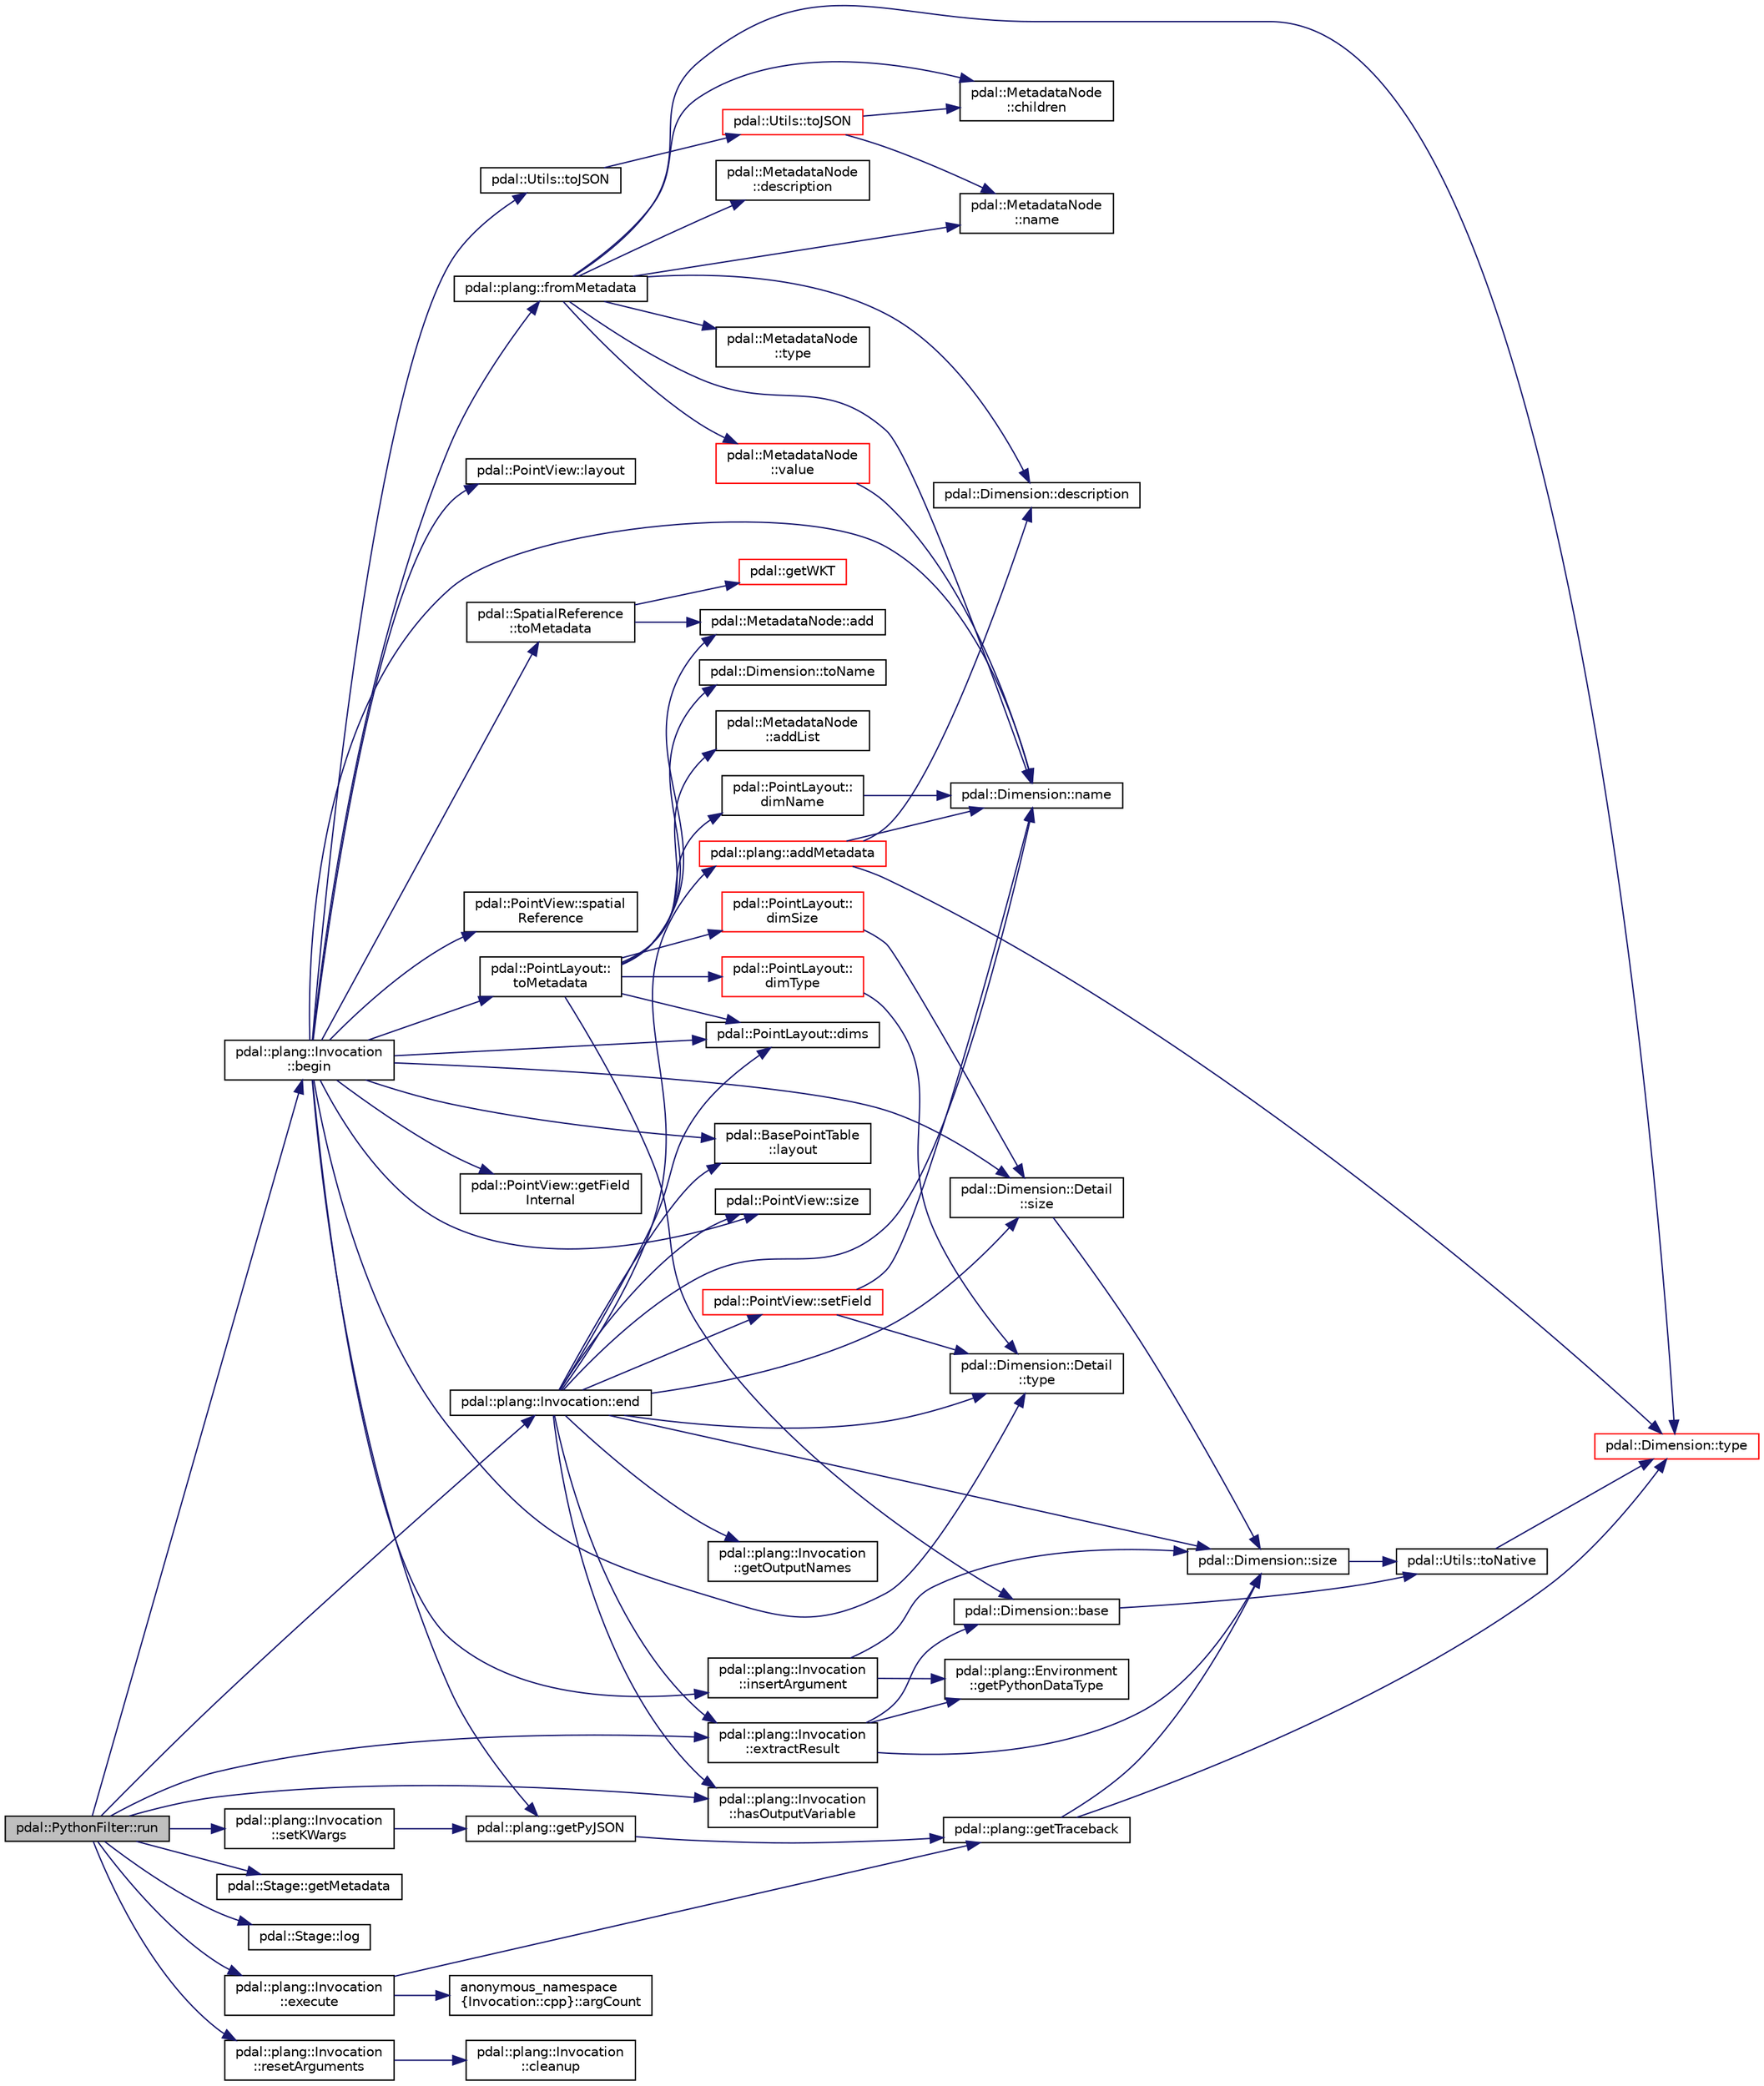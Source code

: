 digraph "pdal::PythonFilter::run"
{
  edge [fontname="Helvetica",fontsize="10",labelfontname="Helvetica",labelfontsize="10"];
  node [fontname="Helvetica",fontsize="10",shape=record];
  rankdir="LR";
  Node1 [label="pdal::PythonFilter::run",height=0.2,width=0.4,color="black", fillcolor="grey75", style="filled", fontcolor="black"];
  Node1 -> Node2 [color="midnightblue",fontsize="10",style="solid",fontname="Helvetica"];
  Node2 [label="pdal::plang::Invocation\l::begin",height=0.2,width=0.4,color="black", fillcolor="white", style="filled",URL="$classpdal_1_1plang_1_1Invocation.html#adfe14b064df9a0d4dcf2d1da8a7cb1d8"];
  Node2 -> Node3 [color="midnightblue",fontsize="10",style="solid",fontname="Helvetica"];
  Node3 [label="pdal::BasePointTable\l::layout",height=0.2,width=0.4,color="black", fillcolor="white", style="filled",URL="$classpdal_1_1BasePointTable.html#a7e3a12a1f29e6cd10d8669ed3d07eb94"];
  Node2 -> Node4 [color="midnightblue",fontsize="10",style="solid",fontname="Helvetica"];
  Node4 [label="pdal::PointLayout::dims",height=0.2,width=0.4,color="black", fillcolor="white", style="filled",URL="$classpdal_1_1PointLayout.html#afd6b92bf6e8fc83993db132b1ed980e2"];
  Node2 -> Node5 [color="midnightblue",fontsize="10",style="solid",fontname="Helvetica"];
  Node5 [label="pdal::Dimension::Detail\l::size",height=0.2,width=0.4,color="black", fillcolor="white", style="filled",URL="$classpdal_1_1Dimension_1_1Detail.html#a320806a1cc878b5fdb10e178f27a4c61"];
  Node5 -> Node6 [color="midnightblue",fontsize="10",style="solid",fontname="Helvetica"];
  Node6 [label="pdal::Dimension::size",height=0.2,width=0.4,color="black", fillcolor="white", style="filled",URL="$namespacepdal_1_1Dimension.html#acf81dae9d5946f3a941f9df154b2329b"];
  Node6 -> Node7 [color="midnightblue",fontsize="10",style="solid",fontname="Helvetica"];
  Node7 [label="pdal::Utils::toNative",height=0.2,width=0.4,color="black", fillcolor="white", style="filled",URL="$namespacepdal_1_1Utils.html#a59253304d0f929e3a3ea00f09636002f"];
  Node7 -> Node8 [color="midnightblue",fontsize="10",style="solid",fontname="Helvetica"];
  Node8 [label="pdal::Dimension::type",height=0.2,width=0.4,color="red", fillcolor="white", style="filled",URL="$namespacepdal_1_1Dimension.html#a880d689fed54aa3ded6f88c9e058c5d2"];
  Node2 -> Node9 [color="midnightblue",fontsize="10",style="solid",fontname="Helvetica"];
  Node9 [label="pdal::PointView::size",height=0.2,width=0.4,color="black", fillcolor="white", style="filled",URL="$classpdal_1_1PointView.html#a4c2fba9b5d7a61f19a558bb08405555d"];
  Node2 -> Node10 [color="midnightblue",fontsize="10",style="solid",fontname="Helvetica"];
  Node10 [label="pdal::PointView::getField\lInternal",height=0.2,width=0.4,color="black", fillcolor="white", style="filled",URL="$classpdal_1_1PointView.html#a299645c5e6794be70be949d2fbc1231d"];
  Node2 -> Node11 [color="midnightblue",fontsize="10",style="solid",fontname="Helvetica"];
  Node11 [label="pdal::Dimension::name",height=0.2,width=0.4,color="black", fillcolor="white", style="filled",URL="$namespacepdal_1_1Dimension.html#af3176b0b7e6b4be000317846cf7c2718"];
  Node2 -> Node12 [color="midnightblue",fontsize="10",style="solid",fontname="Helvetica"];
  Node12 [label="pdal::plang::Invocation\l::insertArgument",height=0.2,width=0.4,color="black", fillcolor="white", style="filled",URL="$classpdal_1_1plang_1_1Invocation.html#a8b20c96b4515e7b3bef605f897c70fc4"];
  Node12 -> Node6 [color="midnightblue",fontsize="10",style="solid",fontname="Helvetica"];
  Node12 -> Node13 [color="midnightblue",fontsize="10",style="solid",fontname="Helvetica"];
  Node13 [label="pdal::plang::Environment\l::getPythonDataType",height=0.2,width=0.4,color="black", fillcolor="white", style="filled",URL="$classpdal_1_1plang_1_1Environment.html#a32a02809f969d23cb8ac6238ec7894e4"];
  Node2 -> Node14 [color="midnightblue",fontsize="10",style="solid",fontname="Helvetica"];
  Node14 [label="pdal::Dimension::Detail\l::type",height=0.2,width=0.4,color="black", fillcolor="white", style="filled",URL="$classpdal_1_1Dimension_1_1Detail.html#adf5961976b7fce3d90a0dddd50519a7c"];
  Node2 -> Node15 [color="midnightblue",fontsize="10",style="solid",fontname="Helvetica"];
  Node15 [label="pdal::plang::fromMetadata",height=0.2,width=0.4,color="black", fillcolor="white", style="filled",URL="$namespacepdal_1_1plang.html#aadb0654c8e74d07ceb868c94f430f94a"];
  Node15 -> Node11 [color="midnightblue",fontsize="10",style="solid",fontname="Helvetica"];
  Node15 -> Node16 [color="midnightblue",fontsize="10",style="solid",fontname="Helvetica"];
  Node16 [label="pdal::MetadataNode\l::name",height=0.2,width=0.4,color="black", fillcolor="white", style="filled",URL="$classpdal_1_1MetadataNode.html#a645aadd856fb1a4ae4a12247fda3e618"];
  Node15 -> Node17 [color="midnightblue",fontsize="10",style="solid",fontname="Helvetica"];
  Node17 [label="pdal::MetadataNode\l::value",height=0.2,width=0.4,color="red", fillcolor="white", style="filled",URL="$classpdal_1_1MetadataNode.html#ab5c86ccff7ced090522b31cdc6c772b6"];
  Node17 -> Node11 [color="midnightblue",fontsize="10",style="solid",fontname="Helvetica"];
  Node15 -> Node8 [color="midnightblue",fontsize="10",style="solid",fontname="Helvetica"];
  Node15 -> Node18 [color="midnightblue",fontsize="10",style="solid",fontname="Helvetica"];
  Node18 [label="pdal::MetadataNode\l::type",height=0.2,width=0.4,color="black", fillcolor="white", style="filled",URL="$classpdal_1_1MetadataNode.html#aaf33c8e550cee85b7182a7dbcc4ec80a"];
  Node15 -> Node19 [color="midnightblue",fontsize="10",style="solid",fontname="Helvetica"];
  Node19 [label="pdal::Dimension::description",height=0.2,width=0.4,color="black", fillcolor="white", style="filled",URL="$namespacepdal_1_1Dimension.html#a4041a0eeee0ca503caad91db24affa0e"];
  Node15 -> Node20 [color="midnightblue",fontsize="10",style="solid",fontname="Helvetica"];
  Node20 [label="pdal::MetadataNode\l::description",height=0.2,width=0.4,color="black", fillcolor="white", style="filled",URL="$classpdal_1_1MetadataNode.html#a5cfb242074029cb3a3439020226ebd79"];
  Node15 -> Node21 [color="midnightblue",fontsize="10",style="solid",fontname="Helvetica"];
  Node21 [label="pdal::MetadataNode\l::children",height=0.2,width=0.4,color="black", fillcolor="white", style="filled",URL="$classpdal_1_1MetadataNode.html#ab86b0ccbf27f9eee29cbb5252e9431b7"];
  Node2 -> Node22 [color="midnightblue",fontsize="10",style="solid",fontname="Helvetica"];
  Node22 [label="pdal::PointView::layout",height=0.2,width=0.4,color="black", fillcolor="white", style="filled",URL="$classpdal_1_1PointView.html#a6ca889798235df9aa71467bb782add3c"];
  Node2 -> Node23 [color="midnightblue",fontsize="10",style="solid",fontname="Helvetica"];
  Node23 [label="pdal::PointLayout::\ltoMetadata",height=0.2,width=0.4,color="black", fillcolor="white", style="filled",URL="$classpdal_1_1PointLayout.html#a677fc6bf9b31cdbb8d64f57d7e796140"];
  Node23 -> Node24 [color="midnightblue",fontsize="10",style="solid",fontname="Helvetica"];
  Node24 [label="pdal::MetadataNode::add",height=0.2,width=0.4,color="black", fillcolor="white", style="filled",URL="$classpdal_1_1MetadataNode.html#af2c1c5d91f6ab47a804aa8a0a1b043c2"];
  Node23 -> Node25 [color="midnightblue",fontsize="10",style="solid",fontname="Helvetica"];
  Node25 [label="pdal::MetadataNode\l::addList",height=0.2,width=0.4,color="black", fillcolor="white", style="filled",URL="$classpdal_1_1MetadataNode.html#af9242fea26778fb33e939d38f0dd0dd4"];
  Node23 -> Node26 [color="midnightblue",fontsize="10",style="solid",fontname="Helvetica"];
  Node26 [label="pdal::Dimension::base",height=0.2,width=0.4,color="black", fillcolor="white", style="filled",URL="$namespacepdal_1_1Dimension.html#ab9491687b8700d1db27e0aba1fcd7143"];
  Node26 -> Node7 [color="midnightblue",fontsize="10",style="solid",fontname="Helvetica"];
  Node23 -> Node27 [color="midnightblue",fontsize="10",style="solid",fontname="Helvetica"];
  Node27 [label="pdal::PointLayout::\ldimName",height=0.2,width=0.4,color="black", fillcolor="white", style="filled",URL="$classpdal_1_1PointLayout.html#aa3902ee8869ff33139401a6900ae088c"];
  Node27 -> Node11 [color="midnightblue",fontsize="10",style="solid",fontname="Helvetica"];
  Node23 -> Node4 [color="midnightblue",fontsize="10",style="solid",fontname="Helvetica"];
  Node23 -> Node28 [color="midnightblue",fontsize="10",style="solid",fontname="Helvetica"];
  Node28 [label="pdal::PointLayout::\ldimSize",height=0.2,width=0.4,color="red", fillcolor="white", style="filled",URL="$classpdal_1_1PointLayout.html#ac2fa83b59ea49e234822cd432e71455d"];
  Node28 -> Node5 [color="midnightblue",fontsize="10",style="solid",fontname="Helvetica"];
  Node23 -> Node29 [color="midnightblue",fontsize="10",style="solid",fontname="Helvetica"];
  Node29 [label="pdal::PointLayout::\ldimType",height=0.2,width=0.4,color="red", fillcolor="white", style="filled",URL="$classpdal_1_1PointLayout.html#adaef1dfccc620aa7f7f2a57ea2c19d6d"];
  Node29 -> Node14 [color="midnightblue",fontsize="10",style="solid",fontname="Helvetica"];
  Node23 -> Node30 [color="midnightblue",fontsize="10",style="solid",fontname="Helvetica"];
  Node30 [label="pdal::Dimension::toName",height=0.2,width=0.4,color="black", fillcolor="white", style="filled",URL="$namespacepdal_1_1Dimension.html#ab617d7d6d8a56b6711d9e8aa645ba161"];
  Node2 -> Node31 [color="midnightblue",fontsize="10",style="solid",fontname="Helvetica"];
  Node31 [label="pdal::Utils::toJSON",height=0.2,width=0.4,color="black", fillcolor="white", style="filled",URL="$namespacepdal_1_1Utils.html#ae34d4c6244b0915b7ff635d74c5315cc"];
  Node31 -> Node32 [color="midnightblue",fontsize="10",style="solid",fontname="Helvetica"];
  Node32 [label="pdal::Utils::toJSON",height=0.2,width=0.4,color="red", fillcolor="white", style="filled",URL="$namespacepdal_1_1Utils.html#a90c7b124d5407ee4d7120e4c42b40b02"];
  Node32 -> Node16 [color="midnightblue",fontsize="10",style="solid",fontname="Helvetica"];
  Node32 -> Node21 [color="midnightblue",fontsize="10",style="solid",fontname="Helvetica"];
  Node2 -> Node33 [color="midnightblue",fontsize="10",style="solid",fontname="Helvetica"];
  Node33 [label="pdal::plang::getPyJSON",height=0.2,width=0.4,color="black", fillcolor="white", style="filled",URL="$namespacepdal_1_1plang.html#aa9deb278441c53f488f48a1c3a3615a1"];
  Node33 -> Node34 [color="midnightblue",fontsize="10",style="solid",fontname="Helvetica"];
  Node34 [label="pdal::plang::getTraceback",height=0.2,width=0.4,color="black", fillcolor="white", style="filled",URL="$namespacepdal_1_1plang.html#a6204cabd4bae7a037b9cc90fa1ef90f1"];
  Node34 -> Node8 [color="midnightblue",fontsize="10",style="solid",fontname="Helvetica"];
  Node34 -> Node6 [color="midnightblue",fontsize="10",style="solid",fontname="Helvetica"];
  Node2 -> Node35 [color="midnightblue",fontsize="10",style="solid",fontname="Helvetica"];
  Node35 [label="pdal::PointView::spatial\lReference",height=0.2,width=0.4,color="black", fillcolor="white", style="filled",URL="$classpdal_1_1PointView.html#ab7d1717cedb0fdb3bece80c33dffe8f4"];
  Node2 -> Node36 [color="midnightblue",fontsize="10",style="solid",fontname="Helvetica"];
  Node36 [label="pdal::SpatialReference\l::toMetadata",height=0.2,width=0.4,color="black", fillcolor="white", style="filled",URL="$classpdal_1_1SpatialReference.html#a21b1fe5de3b2c7b3886bb3262534148c"];
  Node36 -> Node24 [color="midnightblue",fontsize="10",style="solid",fontname="Helvetica"];
  Node36 -> Node37 [color="midnightblue",fontsize="10",style="solid",fontname="Helvetica"];
  Node37 [label="pdal::getWKT",height=0.2,width=0.4,color="red", fillcolor="white", style="filled",URL="$namespacepdal.html#a5533547ac22c443217a5af2a0a32a985"];
  Node1 -> Node38 [color="midnightblue",fontsize="10",style="solid",fontname="Helvetica"];
  Node38 [label="pdal::plang::Invocation::end",height=0.2,width=0.4,color="black", fillcolor="white", style="filled",URL="$classpdal_1_1plang_1_1Invocation.html#af0a21ef9951d6a5eefcc59c9c2e847b8"];
  Node38 -> Node39 [color="midnightblue",fontsize="10",style="solid",fontname="Helvetica"];
  Node39 [label="pdal::plang::Invocation\l::getOutputNames",height=0.2,width=0.4,color="black", fillcolor="white", style="filled",URL="$classpdal_1_1plang_1_1Invocation.html#a3f7edf78b788d303441952a5523cceb5"];
  Node38 -> Node3 [color="midnightblue",fontsize="10",style="solid",fontname="Helvetica"];
  Node38 -> Node4 [color="midnightblue",fontsize="10",style="solid",fontname="Helvetica"];
  Node38 -> Node11 [color="midnightblue",fontsize="10",style="solid",fontname="Helvetica"];
  Node38 -> Node40 [color="midnightblue",fontsize="10",style="solid",fontname="Helvetica"];
  Node40 [label="pdal::plang::Invocation\l::hasOutputVariable",height=0.2,width=0.4,color="black", fillcolor="white", style="filled",URL="$classpdal_1_1plang_1_1Invocation.html#a30b3ac6deeea2cbf696e7ae27464ab8d"];
  Node38 -> Node6 [color="midnightblue",fontsize="10",style="solid",fontname="Helvetica"];
  Node38 -> Node5 [color="midnightblue",fontsize="10",style="solid",fontname="Helvetica"];
  Node38 -> Node41 [color="midnightblue",fontsize="10",style="solid",fontname="Helvetica"];
  Node41 [label="pdal::plang::Invocation\l::extractResult",height=0.2,width=0.4,color="black", fillcolor="white", style="filled",URL="$classpdal_1_1plang_1_1Invocation.html#a25f0613ab386d4c2f7a1709e6069a4c5"];
  Node41 -> Node13 [color="midnightblue",fontsize="10",style="solid",fontname="Helvetica"];
  Node41 -> Node6 [color="midnightblue",fontsize="10",style="solid",fontname="Helvetica"];
  Node41 -> Node26 [color="midnightblue",fontsize="10",style="solid",fontname="Helvetica"];
  Node38 -> Node14 [color="midnightblue",fontsize="10",style="solid",fontname="Helvetica"];
  Node38 -> Node9 [color="midnightblue",fontsize="10",style="solid",fontname="Helvetica"];
  Node38 -> Node42 [color="midnightblue",fontsize="10",style="solid",fontname="Helvetica"];
  Node42 [label="pdal::PointView::setField",height=0.2,width=0.4,color="red", fillcolor="white", style="filled",URL="$classpdal_1_1PointView.html#a7931019cfba92e9c3a93592a2fbf4a0f"];
  Node42 -> Node11 [color="midnightblue",fontsize="10",style="solid",fontname="Helvetica"];
  Node42 -> Node14 [color="midnightblue",fontsize="10",style="solid",fontname="Helvetica"];
  Node38 -> Node43 [color="midnightblue",fontsize="10",style="solid",fontname="Helvetica"];
  Node43 [label="pdal::plang::addMetadata",height=0.2,width=0.4,color="red", fillcolor="white", style="filled",URL="$namespacepdal_1_1plang.html#a347812e81fc1e69ef7780226acdc8a7a"];
  Node43 -> Node11 [color="midnightblue",fontsize="10",style="solid",fontname="Helvetica"];
  Node43 -> Node8 [color="midnightblue",fontsize="10",style="solid",fontname="Helvetica"];
  Node43 -> Node19 [color="midnightblue",fontsize="10",style="solid",fontname="Helvetica"];
  Node1 -> Node44 [color="midnightblue",fontsize="10",style="solid",fontname="Helvetica"];
  Node44 [label="pdal::plang::Invocation\l::execute",height=0.2,width=0.4,color="black", fillcolor="white", style="filled",URL="$classpdal_1_1plang_1_1Invocation.html#aacd4cd1719d650aa4d6c5c493f0e6535"];
  Node44 -> Node45 [color="midnightblue",fontsize="10",style="solid",fontname="Helvetica"];
  Node45 [label="anonymous_namespace\l\{Invocation::cpp\}::argCount",height=0.2,width=0.4,color="black", fillcolor="white", style="filled",URL="$namespaceanonymous__namespace_02Invocation_8cpp_03.html#aa4cf55d53dfdfba6f2db10729b46fe56"];
  Node44 -> Node34 [color="midnightblue",fontsize="10",style="solid",fontname="Helvetica"];
  Node1 -> Node41 [color="midnightblue",fontsize="10",style="solid",fontname="Helvetica"];
  Node1 -> Node46 [color="midnightblue",fontsize="10",style="solid",fontname="Helvetica"];
  Node46 [label="pdal::Stage::getMetadata",height=0.2,width=0.4,color="black", fillcolor="white", style="filled",URL="$classpdal_1_1Stage.html#a03070b4d2496f6c0993fb0dfe16cc8e0"];
  Node1 -> Node40 [color="midnightblue",fontsize="10",style="solid",fontname="Helvetica"];
  Node1 -> Node47 [color="midnightblue",fontsize="10",style="solid",fontname="Helvetica"];
  Node47 [label="pdal::Stage::log",height=0.2,width=0.4,color="black", fillcolor="white", style="filled",URL="$classpdal_1_1Stage.html#ae8c29817e14d7cda53fdcbb23102d872"];
  Node1 -> Node48 [color="midnightblue",fontsize="10",style="solid",fontname="Helvetica"];
  Node48 [label="pdal::plang::Invocation\l::resetArguments",height=0.2,width=0.4,color="black", fillcolor="white", style="filled",URL="$classpdal_1_1plang_1_1Invocation.html#aa2ba7415d1b05011480af09469706f4b"];
  Node48 -> Node49 [color="midnightblue",fontsize="10",style="solid",fontname="Helvetica"];
  Node49 [label="pdal::plang::Invocation\l::cleanup",height=0.2,width=0.4,color="black", fillcolor="white", style="filled",URL="$classpdal_1_1plang_1_1Invocation.html#a4ae9bde2ddc879808c4a6952e0df7bd0"];
  Node1 -> Node50 [color="midnightblue",fontsize="10",style="solid",fontname="Helvetica"];
  Node50 [label="pdal::plang::Invocation\l::setKWargs",height=0.2,width=0.4,color="black", fillcolor="white", style="filled",URL="$classpdal_1_1plang_1_1Invocation.html#a5fb68872b8729833aa32d7384d1801e4"];
  Node50 -> Node33 [color="midnightblue",fontsize="10",style="solid",fontname="Helvetica"];
}
